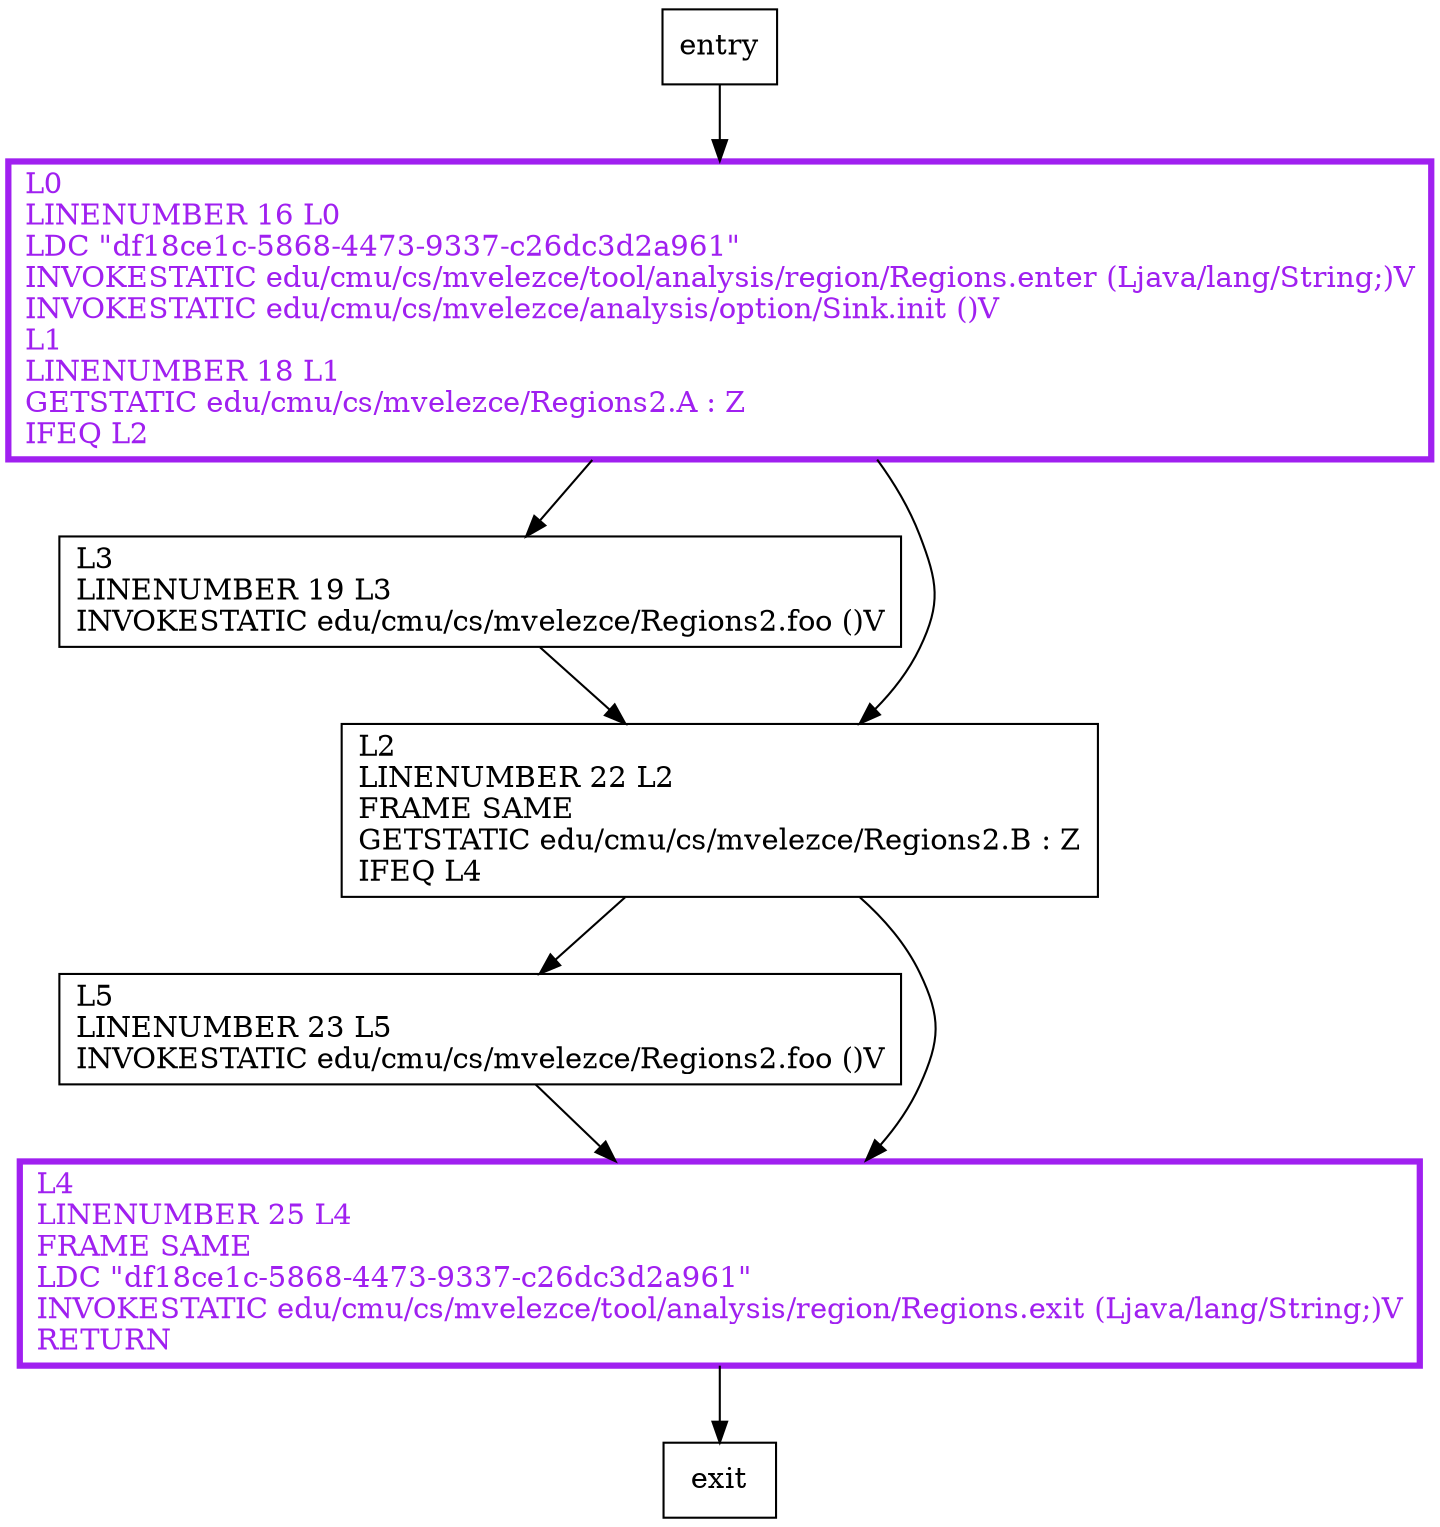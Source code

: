 digraph main {
node [shape=record];
859856992 [label="L0\lLINENUMBER 16 L0\lLDC \"df18ce1c-5868-4473-9337-c26dc3d2a961\"\lINVOKESTATIC edu/cmu/cs/mvelezce/tool/analysis/region/Regions.enter (Ljava/lang/String;)V\lINVOKESTATIC edu/cmu/cs/mvelezce/analysis/option/Sink.init ()V\lL1\lLINENUMBER 18 L1\lGETSTATIC edu/cmu/cs/mvelezce/Regions2.A : Z\lIFEQ L2\l"];
1857704627 [label="L5\lLINENUMBER 23 L5\lINVOKESTATIC edu/cmu/cs/mvelezce/Regions2.foo ()V\l"];
454612942 [label="L3\lLINENUMBER 19 L3\lINVOKESTATIC edu/cmu/cs/mvelezce/Regions2.foo ()V\l"];
1590262378 [label="L4\lLINENUMBER 25 L4\lFRAME SAME\lLDC \"df18ce1c-5868-4473-9337-c26dc3d2a961\"\lINVOKESTATIC edu/cmu/cs/mvelezce/tool/analysis/region/Regions.exit (Ljava/lang/String;)V\lRETURN\l"];
1440587544 [label="L2\lLINENUMBER 22 L2\lFRAME SAME\lGETSTATIC edu/cmu/cs/mvelezce/Regions2.B : Z\lIFEQ L4\l"];
entry;
exit;
entry -> 859856992;
859856992 -> 454612942;
859856992 -> 1440587544;
1857704627 -> 1590262378;
454612942 -> 1440587544;
1590262378 -> exit;
1440587544 -> 1857704627;
1440587544 -> 1590262378;
859856992[fontcolor="purple", penwidth=3, color="purple"];
1590262378[fontcolor="purple", penwidth=3, color="purple"];
}
